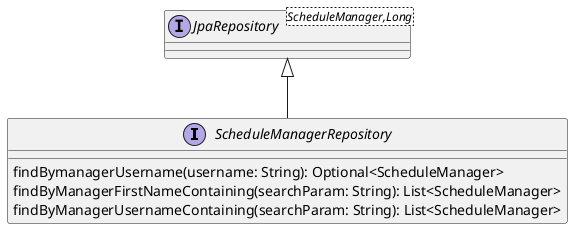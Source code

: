 @startuml
interface ScheduleManagerRepository [[java:edu.sru.thangiah.repository.ScheduleManagerRepository]] {
	findBymanagerUsername(username: String): Optional<ScheduleManager>
	findByManagerFirstNameContaining(searchParam: String): List<ScheduleManager>
	findByManagerUsernameContaining(searchParam: String): List<ScheduleManager>
}
interface "JpaRepository<ScheduleManager,Long>" as JpaRepository_ScheduleManager_Long_ {
}
JpaRepository_ScheduleManager_Long_ <|-- ScheduleManagerRepository
@enduml